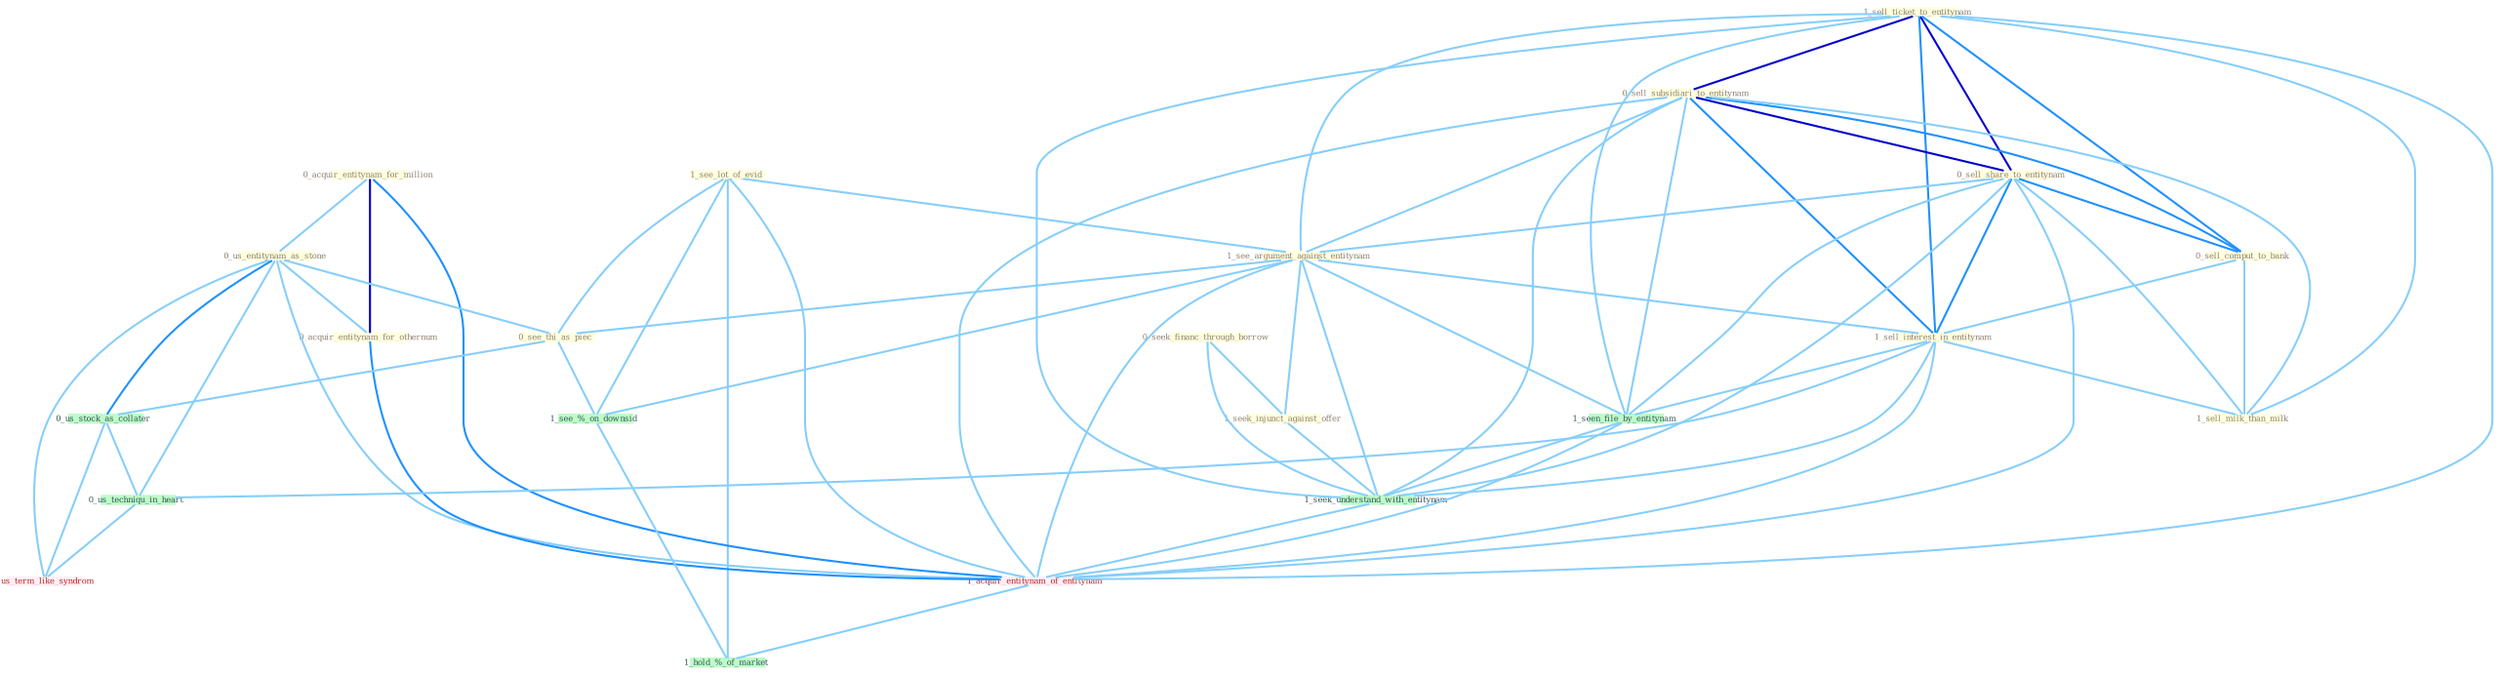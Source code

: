 Graph G{ 
    node
    [shape=polygon,style=filled,width=.5,height=.06,color="#BDFCC9",fixedsize=true,fontsize=4,
    fontcolor="#2f4f4f"];
    {node
    [color="#ffffe0", fontcolor="#8b7d6b"] "1_see_lot_of_evid " "1_sell_ticket_to_entitynam " "0_sell_subsidiari_to_entitynam " "0_acquir_entitynam_for_million " "0_sell_share_to_entitynam " "1_see_argument_against_entitynam " "0_us_entitynam_as_stone " "0_acquir_entitynam_for_othernum " "0_sell_comput_to_bank " "1_sell_interest_in_entitynam " "0_see_thi_as_piec " "0_seek_financ_through_borrow " "1_sell_milk_than_milk " "1_seek_injunct_against_offer "}
{node [color="#fff0f5", fontcolor="#b22222"] "1_acquir_entitynam_of_entitynam " "1_us_term_like_syndrom "}
edge [color="#B0E2FF"];

	"1_see_lot_of_evid " -- "1_see_argument_against_entitynam " [w="1", color="#87cefa" ];
	"1_see_lot_of_evid " -- "0_see_thi_as_piec " [w="1", color="#87cefa" ];
	"1_see_lot_of_evid " -- "1_acquir_entitynam_of_entitynam " [w="1", color="#87cefa" ];
	"1_see_lot_of_evid " -- "1_see_%_on_downsid " [w="1", color="#87cefa" ];
	"1_see_lot_of_evid " -- "1_hold_%_of_market " [w="1", color="#87cefa" ];
	"1_sell_ticket_to_entitynam " -- "0_sell_subsidiari_to_entitynam " [w="3", color="#0000cd" , len=0.6];
	"1_sell_ticket_to_entitynam " -- "0_sell_share_to_entitynam " [w="3", color="#0000cd" , len=0.6];
	"1_sell_ticket_to_entitynam " -- "1_see_argument_against_entitynam " [w="1", color="#87cefa" ];
	"1_sell_ticket_to_entitynam " -- "0_sell_comput_to_bank " [w="2", color="#1e90ff" , len=0.8];
	"1_sell_ticket_to_entitynam " -- "1_sell_interest_in_entitynam " [w="2", color="#1e90ff" , len=0.8];
	"1_sell_ticket_to_entitynam " -- "1_sell_milk_than_milk " [w="1", color="#87cefa" ];
	"1_sell_ticket_to_entitynam " -- "1_seen_file_by_entitynam " [w="1", color="#87cefa" ];
	"1_sell_ticket_to_entitynam " -- "1_seek_understand_with_entitynam " [w="1", color="#87cefa" ];
	"1_sell_ticket_to_entitynam " -- "1_acquir_entitynam_of_entitynam " [w="1", color="#87cefa" ];
	"0_sell_subsidiari_to_entitynam " -- "0_sell_share_to_entitynam " [w="3", color="#0000cd" , len=0.6];
	"0_sell_subsidiari_to_entitynam " -- "1_see_argument_against_entitynam " [w="1", color="#87cefa" ];
	"0_sell_subsidiari_to_entitynam " -- "0_sell_comput_to_bank " [w="2", color="#1e90ff" , len=0.8];
	"0_sell_subsidiari_to_entitynam " -- "1_sell_interest_in_entitynam " [w="2", color="#1e90ff" , len=0.8];
	"0_sell_subsidiari_to_entitynam " -- "1_sell_milk_than_milk " [w="1", color="#87cefa" ];
	"0_sell_subsidiari_to_entitynam " -- "1_seen_file_by_entitynam " [w="1", color="#87cefa" ];
	"0_sell_subsidiari_to_entitynam " -- "1_seek_understand_with_entitynam " [w="1", color="#87cefa" ];
	"0_sell_subsidiari_to_entitynam " -- "1_acquir_entitynam_of_entitynam " [w="1", color="#87cefa" ];
	"0_acquir_entitynam_for_million " -- "0_us_entitynam_as_stone " [w="1", color="#87cefa" ];
	"0_acquir_entitynam_for_million " -- "0_acquir_entitynam_for_othernum " [w="3", color="#0000cd" , len=0.6];
	"0_acquir_entitynam_for_million " -- "1_acquir_entitynam_of_entitynam " [w="2", color="#1e90ff" , len=0.8];
	"0_sell_share_to_entitynam " -- "1_see_argument_against_entitynam " [w="1", color="#87cefa" ];
	"0_sell_share_to_entitynam " -- "0_sell_comput_to_bank " [w="2", color="#1e90ff" , len=0.8];
	"0_sell_share_to_entitynam " -- "1_sell_interest_in_entitynam " [w="2", color="#1e90ff" , len=0.8];
	"0_sell_share_to_entitynam " -- "1_sell_milk_than_milk " [w="1", color="#87cefa" ];
	"0_sell_share_to_entitynam " -- "1_seen_file_by_entitynam " [w="1", color="#87cefa" ];
	"0_sell_share_to_entitynam " -- "1_seek_understand_with_entitynam " [w="1", color="#87cefa" ];
	"0_sell_share_to_entitynam " -- "1_acquir_entitynam_of_entitynam " [w="1", color="#87cefa" ];
	"1_see_argument_against_entitynam " -- "1_sell_interest_in_entitynam " [w="1", color="#87cefa" ];
	"1_see_argument_against_entitynam " -- "0_see_thi_as_piec " [w="1", color="#87cefa" ];
	"1_see_argument_against_entitynam " -- "1_seek_injunct_against_offer " [w="1", color="#87cefa" ];
	"1_see_argument_against_entitynam " -- "1_seen_file_by_entitynam " [w="1", color="#87cefa" ];
	"1_see_argument_against_entitynam " -- "1_seek_understand_with_entitynam " [w="1", color="#87cefa" ];
	"1_see_argument_against_entitynam " -- "1_acquir_entitynam_of_entitynam " [w="1", color="#87cefa" ];
	"1_see_argument_against_entitynam " -- "1_see_%_on_downsid " [w="1", color="#87cefa" ];
	"0_us_entitynam_as_stone " -- "0_acquir_entitynam_for_othernum " [w="1", color="#87cefa" ];
	"0_us_entitynam_as_stone " -- "0_see_thi_as_piec " [w="1", color="#87cefa" ];
	"0_us_entitynam_as_stone " -- "0_us_stock_as_collater " [w="2", color="#1e90ff" , len=0.8];
	"0_us_entitynam_as_stone " -- "1_acquir_entitynam_of_entitynam " [w="1", color="#87cefa" ];
	"0_us_entitynam_as_stone " -- "0_us_techniqu_in_heart " [w="1", color="#87cefa" ];
	"0_us_entitynam_as_stone " -- "1_us_term_like_syndrom " [w="1", color="#87cefa" ];
	"0_acquir_entitynam_for_othernum " -- "1_acquir_entitynam_of_entitynam " [w="2", color="#1e90ff" , len=0.8];
	"0_sell_comput_to_bank " -- "1_sell_interest_in_entitynam " [w="1", color="#87cefa" ];
	"0_sell_comput_to_bank " -- "1_sell_milk_than_milk " [w="1", color="#87cefa" ];
	"1_sell_interest_in_entitynam " -- "1_sell_milk_than_milk " [w="1", color="#87cefa" ];
	"1_sell_interest_in_entitynam " -- "1_seen_file_by_entitynam " [w="1", color="#87cefa" ];
	"1_sell_interest_in_entitynam " -- "1_seek_understand_with_entitynam " [w="1", color="#87cefa" ];
	"1_sell_interest_in_entitynam " -- "1_acquir_entitynam_of_entitynam " [w="1", color="#87cefa" ];
	"1_sell_interest_in_entitynam " -- "0_us_techniqu_in_heart " [w="1", color="#87cefa" ];
	"0_see_thi_as_piec " -- "0_us_stock_as_collater " [w="1", color="#87cefa" ];
	"0_see_thi_as_piec " -- "1_see_%_on_downsid " [w="1", color="#87cefa" ];
	"0_seek_financ_through_borrow " -- "1_seek_injunct_against_offer " [w="1", color="#87cefa" ];
	"0_seek_financ_through_borrow " -- "1_seek_understand_with_entitynam " [w="1", color="#87cefa" ];
	"1_seek_injunct_against_offer " -- "1_seek_understand_with_entitynam " [w="1", color="#87cefa" ];
	"1_seen_file_by_entitynam " -- "1_seek_understand_with_entitynam " [w="1", color="#87cefa" ];
	"1_seen_file_by_entitynam " -- "1_acquir_entitynam_of_entitynam " [w="1", color="#87cefa" ];
	"0_us_stock_as_collater " -- "0_us_techniqu_in_heart " [w="1", color="#87cefa" ];
	"0_us_stock_as_collater " -- "1_us_term_like_syndrom " [w="1", color="#87cefa" ];
	"1_seek_understand_with_entitynam " -- "1_acquir_entitynam_of_entitynam " [w="1", color="#87cefa" ];
	"1_acquir_entitynam_of_entitynam " -- "1_hold_%_of_market " [w="1", color="#87cefa" ];
	"0_us_techniqu_in_heart " -- "1_us_term_like_syndrom " [w="1", color="#87cefa" ];
	"1_see_%_on_downsid " -- "1_hold_%_of_market " [w="1", color="#87cefa" ];
}
